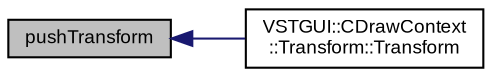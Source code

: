 digraph "pushTransform"
{
  bgcolor="transparent";
  edge [fontname="Arial",fontsize="9",labelfontname="Arial",labelfontsize="9"];
  node [fontname="Arial",fontsize="9",shape=record];
  rankdir="LR";
  Node1 [label="pushTransform",height=0.2,width=0.4,color="black", fillcolor="grey75", style="filled" fontcolor="black"];
  Node1 -> Node2 [dir="back",color="midnightblue",fontsize="9",style="solid",fontname="Arial"];
  Node2 [label="VSTGUI::CDrawContext\l::Transform::Transform",height=0.2,width=0.4,color="black",URL="$struct_v_s_t_g_u_i_1_1_c_draw_context_1_1_transform.html#a34a14c210c9849c7ad7e3828727bbb8f"];
}
